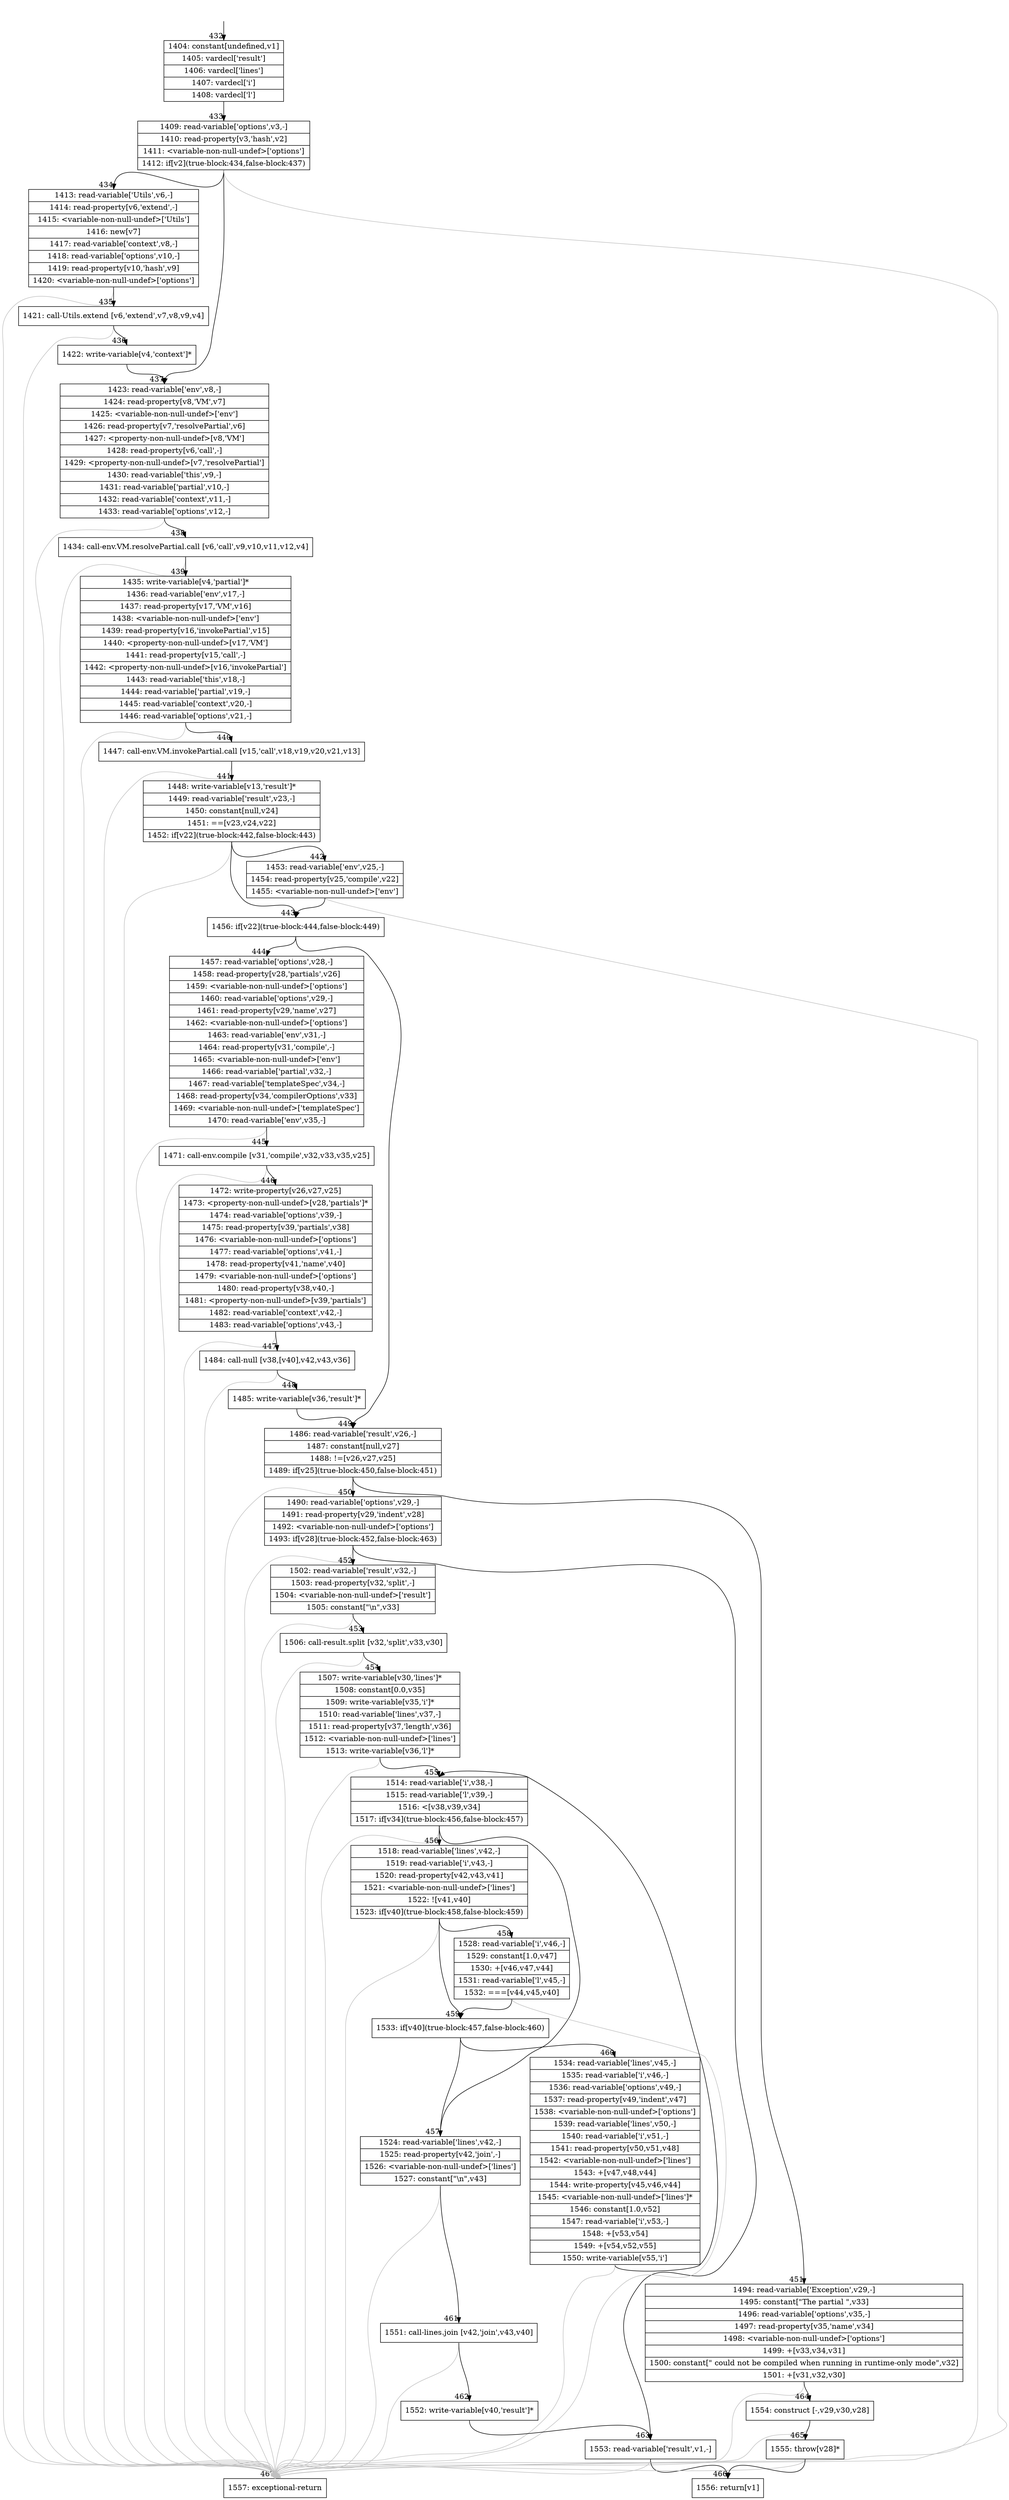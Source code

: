 digraph {
rankdir="TD"
BB_entry40[shape=none,label=""];
BB_entry40 -> BB432 [tailport=s, headport=n, headlabel="    432"]
BB432 [shape=record label="{1404: constant[undefined,v1]|1405: vardecl['result']|1406: vardecl['lines']|1407: vardecl['i']|1408: vardecl['l']}" ] 
BB432 -> BB433 [tailport=s, headport=n, headlabel="      433"]
BB433 [shape=record label="{1409: read-variable['options',v3,-]|1410: read-property[v3,'hash',v2]|1411: \<variable-non-null-undef\>['options']|1412: if[v2](true-block:434,false-block:437)}" ] 
BB433 -> BB434 [tailport=s, headport=n, headlabel="      434"]
BB433 -> BB437 [tailport=s, headport=n, headlabel="      437"]
BB433 -> BB467 [tailport=s, headport=n, color=gray, headlabel="      467"]
BB434 [shape=record label="{1413: read-variable['Utils',v6,-]|1414: read-property[v6,'extend',-]|1415: \<variable-non-null-undef\>['Utils']|1416: new[v7]|1417: read-variable['context',v8,-]|1418: read-variable['options',v10,-]|1419: read-property[v10,'hash',v9]|1420: \<variable-non-null-undef\>['options']}" ] 
BB434 -> BB435 [tailport=s, headport=n, headlabel="      435"]
BB434 -> BB467 [tailport=s, headport=n, color=gray]
BB435 [shape=record label="{1421: call-Utils.extend [v6,'extend',v7,v8,v9,v4]}" ] 
BB435 -> BB436 [tailport=s, headport=n, headlabel="      436"]
BB435 -> BB467 [tailport=s, headport=n, color=gray]
BB436 [shape=record label="{1422: write-variable[v4,'context']*}" ] 
BB436 -> BB437 [tailport=s, headport=n]
BB437 [shape=record label="{1423: read-variable['env',v8,-]|1424: read-property[v8,'VM',v7]|1425: \<variable-non-null-undef\>['env']|1426: read-property[v7,'resolvePartial',v6]|1427: \<property-non-null-undef\>[v8,'VM']|1428: read-property[v6,'call',-]|1429: \<property-non-null-undef\>[v7,'resolvePartial']|1430: read-variable['this',v9,-]|1431: read-variable['partial',v10,-]|1432: read-variable['context',v11,-]|1433: read-variable['options',v12,-]}" ] 
BB437 -> BB438 [tailport=s, headport=n, headlabel="      438"]
BB437 -> BB467 [tailport=s, headport=n, color=gray]
BB438 [shape=record label="{1434: call-env.VM.resolvePartial.call [v6,'call',v9,v10,v11,v12,v4]}" ] 
BB438 -> BB439 [tailport=s, headport=n, headlabel="      439"]
BB438 -> BB467 [tailport=s, headport=n, color=gray]
BB439 [shape=record label="{1435: write-variable[v4,'partial']*|1436: read-variable['env',v17,-]|1437: read-property[v17,'VM',v16]|1438: \<variable-non-null-undef\>['env']|1439: read-property[v16,'invokePartial',v15]|1440: \<property-non-null-undef\>[v17,'VM']|1441: read-property[v15,'call',-]|1442: \<property-non-null-undef\>[v16,'invokePartial']|1443: read-variable['this',v18,-]|1444: read-variable['partial',v19,-]|1445: read-variable['context',v20,-]|1446: read-variable['options',v21,-]}" ] 
BB439 -> BB440 [tailport=s, headport=n, headlabel="      440"]
BB439 -> BB467 [tailport=s, headport=n, color=gray]
BB440 [shape=record label="{1447: call-env.VM.invokePartial.call [v15,'call',v18,v19,v20,v21,v13]}" ] 
BB440 -> BB441 [tailport=s, headport=n, headlabel="      441"]
BB440 -> BB467 [tailport=s, headport=n, color=gray]
BB441 [shape=record label="{1448: write-variable[v13,'result']*|1449: read-variable['result',v23,-]|1450: constant[null,v24]|1451: ==[v23,v24,v22]|1452: if[v22](true-block:442,false-block:443)}" ] 
BB441 -> BB443 [tailport=s, headport=n, headlabel="      443"]
BB441 -> BB442 [tailport=s, headport=n, headlabel="      442"]
BB441 -> BB467 [tailport=s, headport=n, color=gray]
BB442 [shape=record label="{1453: read-variable['env',v25,-]|1454: read-property[v25,'compile',v22]|1455: \<variable-non-null-undef\>['env']}" ] 
BB442 -> BB443 [tailport=s, headport=n]
BB442 -> BB467 [tailport=s, headport=n, color=gray]
BB443 [shape=record label="{1456: if[v22](true-block:444,false-block:449)}" ] 
BB443 -> BB444 [tailport=s, headport=n, headlabel="      444"]
BB443 -> BB449 [tailport=s, headport=n, headlabel="      449"]
BB444 [shape=record label="{1457: read-variable['options',v28,-]|1458: read-property[v28,'partials',v26]|1459: \<variable-non-null-undef\>['options']|1460: read-variable['options',v29,-]|1461: read-property[v29,'name',v27]|1462: \<variable-non-null-undef\>['options']|1463: read-variable['env',v31,-]|1464: read-property[v31,'compile',-]|1465: \<variable-non-null-undef\>['env']|1466: read-variable['partial',v32,-]|1467: read-variable['templateSpec',v34,-]|1468: read-property[v34,'compilerOptions',v33]|1469: \<variable-non-null-undef\>['templateSpec']|1470: read-variable['env',v35,-]}" ] 
BB444 -> BB445 [tailport=s, headport=n, headlabel="      445"]
BB444 -> BB467 [tailport=s, headport=n, color=gray]
BB445 [shape=record label="{1471: call-env.compile [v31,'compile',v32,v33,v35,v25]}" ] 
BB445 -> BB446 [tailport=s, headport=n, headlabel="      446"]
BB445 -> BB467 [tailport=s, headport=n, color=gray]
BB446 [shape=record label="{1472: write-property[v26,v27,v25]|1473: \<property-non-null-undef\>[v28,'partials']*|1474: read-variable['options',v39,-]|1475: read-property[v39,'partials',v38]|1476: \<variable-non-null-undef\>['options']|1477: read-variable['options',v41,-]|1478: read-property[v41,'name',v40]|1479: \<variable-non-null-undef\>['options']|1480: read-property[v38,v40,-]|1481: \<property-non-null-undef\>[v39,'partials']|1482: read-variable['context',v42,-]|1483: read-variable['options',v43,-]}" ] 
BB446 -> BB447 [tailport=s, headport=n, headlabel="      447"]
BB446 -> BB467 [tailport=s, headport=n, color=gray]
BB447 [shape=record label="{1484: call-null [v38,[v40],v42,v43,v36]}" ] 
BB447 -> BB448 [tailport=s, headport=n, headlabel="      448"]
BB447 -> BB467 [tailport=s, headport=n, color=gray]
BB448 [shape=record label="{1485: write-variable[v36,'result']*}" ] 
BB448 -> BB449 [tailport=s, headport=n]
BB449 [shape=record label="{1486: read-variable['result',v26,-]|1487: constant[null,v27]|1488: !=[v26,v27,v25]|1489: if[v25](true-block:450,false-block:451)}" ] 
BB449 -> BB450 [tailport=s, headport=n, headlabel="      450"]
BB449 -> BB451 [tailport=s, headport=n, headlabel="      451"]
BB449 -> BB467 [tailport=s, headport=n, color=gray]
BB450 [shape=record label="{1490: read-variable['options',v29,-]|1491: read-property[v29,'indent',v28]|1492: \<variable-non-null-undef\>['options']|1493: if[v28](true-block:452,false-block:463)}" ] 
BB450 -> BB452 [tailport=s, headport=n, headlabel="      452"]
BB450 -> BB463 [tailport=s, headport=n, headlabel="      463"]
BB450 -> BB467 [tailport=s, headport=n, color=gray]
BB451 [shape=record label="{1494: read-variable['Exception',v29,-]|1495: constant[\"The partial \",v33]|1496: read-variable['options',v35,-]|1497: read-property[v35,'name',v34]|1498: \<variable-non-null-undef\>['options']|1499: +[v33,v34,v31]|1500: constant[\" could not be compiled when running in runtime-only mode\",v32]|1501: +[v31,v32,v30]}" ] 
BB451 -> BB464 [tailport=s, headport=n, headlabel="      464"]
BB451 -> BB467 [tailport=s, headport=n, color=gray]
BB452 [shape=record label="{1502: read-variable['result',v32,-]|1503: read-property[v32,'split',-]|1504: \<variable-non-null-undef\>['result']|1505: constant[\"\\n\",v33]}" ] 
BB452 -> BB453 [tailport=s, headport=n, headlabel="      453"]
BB452 -> BB467 [tailport=s, headport=n, color=gray]
BB453 [shape=record label="{1506: call-result.split [v32,'split',v33,v30]}" ] 
BB453 -> BB454 [tailport=s, headport=n, headlabel="      454"]
BB453 -> BB467 [tailport=s, headport=n, color=gray]
BB454 [shape=record label="{1507: write-variable[v30,'lines']*|1508: constant[0.0,v35]|1509: write-variable[v35,'i']*|1510: read-variable['lines',v37,-]|1511: read-property[v37,'length',v36]|1512: \<variable-non-null-undef\>['lines']|1513: write-variable[v36,'l']*}" ] 
BB454 -> BB455 [tailport=s, headport=n, headlabel="      455"]
BB454 -> BB467 [tailport=s, headport=n, color=gray]
BB455 [shape=record label="{1514: read-variable['i',v38,-]|1515: read-variable['l',v39,-]|1516: \<[v38,v39,v34]|1517: if[v34](true-block:456,false-block:457)}" ] 
BB455 -> BB456 [tailport=s, headport=n, headlabel="      456"]
BB455 -> BB457 [tailport=s, headport=n, headlabel="      457"]
BB455 -> BB467 [tailport=s, headport=n, color=gray]
BB456 [shape=record label="{1518: read-variable['lines',v42,-]|1519: read-variable['i',v43,-]|1520: read-property[v42,v43,v41]|1521: \<variable-non-null-undef\>['lines']|1522: ![v41,v40]|1523: if[v40](true-block:458,false-block:459)}" ] 
BB456 -> BB459 [tailport=s, headport=n, headlabel="      459"]
BB456 -> BB458 [tailport=s, headport=n, headlabel="      458"]
BB456 -> BB467 [tailport=s, headport=n, color=gray]
BB457 [shape=record label="{1524: read-variable['lines',v42,-]|1525: read-property[v42,'join',-]|1526: \<variable-non-null-undef\>['lines']|1527: constant[\"\\n\",v43]}" ] 
BB457 -> BB461 [tailport=s, headport=n, headlabel="      461"]
BB457 -> BB467 [tailport=s, headport=n, color=gray]
BB458 [shape=record label="{1528: read-variable['i',v46,-]|1529: constant[1.0,v47]|1530: +[v46,v47,v44]|1531: read-variable['l',v45,-]|1532: ===[v44,v45,v40]}" ] 
BB458 -> BB459 [tailport=s, headport=n]
BB458 -> BB467 [tailport=s, headport=n, color=gray]
BB459 [shape=record label="{1533: if[v40](true-block:457,false-block:460)}" ] 
BB459 -> BB457 [tailport=s, headport=n]
BB459 -> BB460 [tailport=s, headport=n, headlabel="      460"]
BB460 [shape=record label="{1534: read-variable['lines',v45,-]|1535: read-variable['i',v46,-]|1536: read-variable['options',v49,-]|1537: read-property[v49,'indent',v47]|1538: \<variable-non-null-undef\>['options']|1539: read-variable['lines',v50,-]|1540: read-variable['i',v51,-]|1541: read-property[v50,v51,v48]|1542: \<variable-non-null-undef\>['lines']|1543: +[v47,v48,v44]|1544: write-property[v45,v46,v44]|1545: \<variable-non-null-undef\>['lines']*|1546: constant[1.0,v52]|1547: read-variable['i',v53,-]|1548: +[v53,v54]|1549: +[v54,v52,v55]|1550: write-variable[v55,'i']}" ] 
BB460 -> BB455 [tailport=s, headport=n]
BB460 -> BB467 [tailport=s, headport=n, color=gray]
BB461 [shape=record label="{1551: call-lines.join [v42,'join',v43,v40]}" ] 
BB461 -> BB462 [tailport=s, headport=n, headlabel="      462"]
BB461 -> BB467 [tailport=s, headport=n, color=gray]
BB462 [shape=record label="{1552: write-variable[v40,'result']*}" ] 
BB462 -> BB463 [tailport=s, headport=n]
BB463 [shape=record label="{1553: read-variable['result',v1,-]}" ] 
BB463 -> BB466 [tailport=s, headport=n, headlabel="      466"]
BB463 -> BB467 [tailport=s, headport=n, color=gray]
BB464 [shape=record label="{1554: construct [-,v29,v30,v28]}" ] 
BB464 -> BB465 [tailport=s, headport=n, headlabel="      465"]
BB464 -> BB467 [tailport=s, headport=n, color=gray]
BB465 [shape=record label="{1555: throw[v28]*}" ] 
BB465 -> BB466 [tailport=s, headport=n]
BB465 -> BB467 [tailport=s, headport=n, color=gray]
BB466 [shape=record label="{1556: return[v1]}" ] 
BB467 [shape=record label="{1557: exceptional-return}" ] 
//#$~ 516
}
